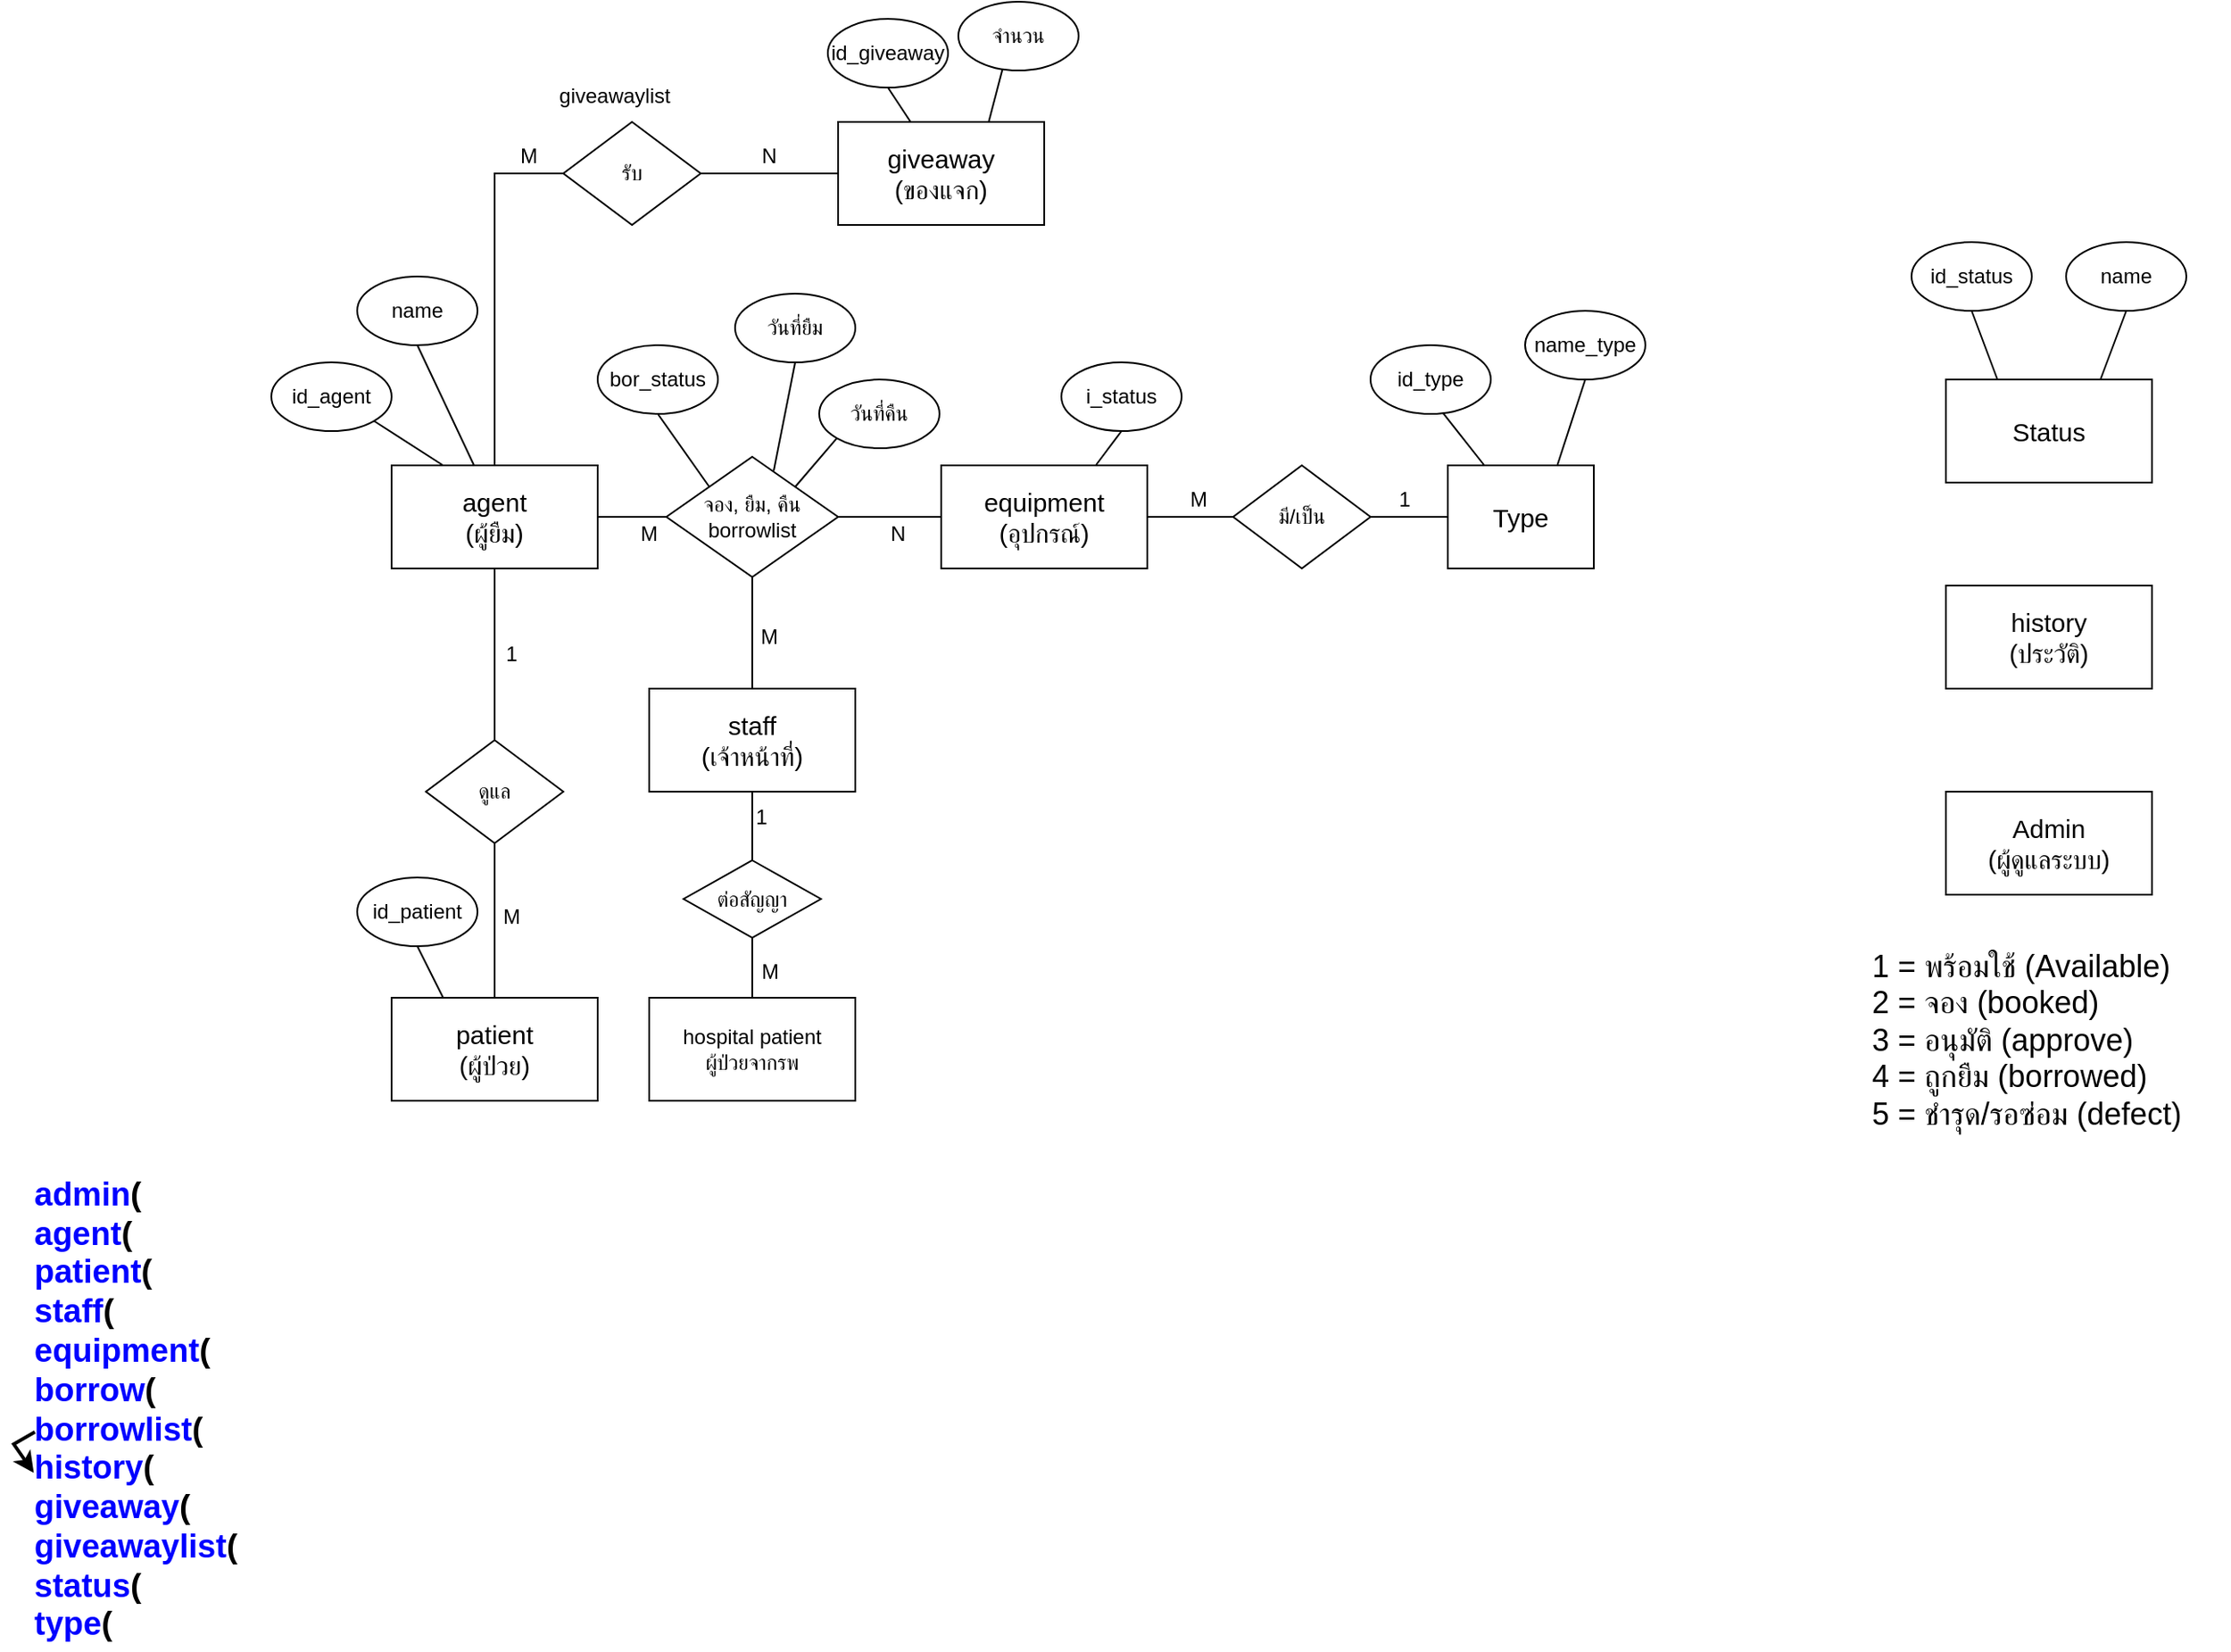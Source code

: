 <mxfile version="24.4.6" type="github">
  <diagram name="Page-1" id="nvjWPfyOZSqmQ-3Eg_VN">
    <mxGraphModel dx="1036" dy="516" grid="1" gridSize="10" guides="1" tooltips="1" connect="1" arrows="1" fold="1" page="1" pageScale="1" pageWidth="1654" pageHeight="1169" math="0" shadow="0">
      <root>
        <mxCell id="0" />
        <mxCell id="1" parent="0" />
        <mxCell id="1LF8vhfMmIGUZuDhbewy-1" value="&lt;div&gt;&lt;span style=&quot;font-size: 15px;&quot;&gt;patient&lt;/span&gt;&lt;/div&gt;&lt;font style=&quot;font-size: 15px;&quot;&gt;(ผู้ป่วย)&lt;/font&gt;" style="rounded=0;whiteSpace=wrap;html=1;" parent="1" vertex="1">
          <mxGeometry x="470" y="640" width="120" height="60" as="geometry" />
        </mxCell>
        <mxCell id="1LF8vhfMmIGUZuDhbewy-2" value="&lt;div&gt;&lt;span style=&quot;font-size: 15px;&quot;&gt;agent&lt;/span&gt;&lt;/div&gt;&lt;font style=&quot;font-size: 15px;&quot;&gt;(ผู้ยืม)&lt;/font&gt;" style="rounded=0;whiteSpace=wrap;html=1;" parent="1" vertex="1">
          <mxGeometry x="470" y="330" width="120" height="60" as="geometry" />
        </mxCell>
        <mxCell id="1LF8vhfMmIGUZuDhbewy-3" value="ดูแล" style="rhombus;whiteSpace=wrap;html=1;" parent="1" vertex="1">
          <mxGeometry x="490" y="490" width="80" height="60" as="geometry" />
        </mxCell>
        <mxCell id="1LF8vhfMmIGUZuDhbewy-4" value="&lt;div&gt;&lt;font style=&quot;font-size: 15px;&quot;&gt;equipment&lt;/font&gt;&lt;/div&gt;&lt;font style=&quot;font-size: 15px;&quot;&gt;(อุปกรณ์)&lt;/font&gt;" style="rounded=0;whiteSpace=wrap;html=1;" parent="1" vertex="1">
          <mxGeometry x="790" y="330" width="120" height="60" as="geometry" />
        </mxCell>
        <mxCell id="1LF8vhfMmIGUZuDhbewy-5" value="จอง, ยืม, คืน&lt;div&gt;borrowlist&lt;br&gt;&lt;/div&gt;" style="rhombus;whiteSpace=wrap;html=1;" parent="1" vertex="1">
          <mxGeometry x="630" y="325" width="100" height="70" as="geometry" />
        </mxCell>
        <mxCell id="1LF8vhfMmIGUZuDhbewy-6" value="" style="endArrow=none;html=1;rounded=0;exitX=1;exitY=0.5;exitDx=0;exitDy=0;entryX=0;entryY=0.5;entryDx=0;entryDy=0;endFill=0;" parent="1" source="1LF8vhfMmIGUZuDhbewy-2" target="1LF8vhfMmIGUZuDhbewy-5" edge="1">
          <mxGeometry width="50" height="50" relative="1" as="geometry">
            <mxPoint x="840" y="370" as="sourcePoint" />
            <mxPoint x="890" y="320" as="targetPoint" />
          </mxGeometry>
        </mxCell>
        <mxCell id="1LF8vhfMmIGUZuDhbewy-7" value="" style="endArrow=none;html=1;rounded=0;exitX=1;exitY=0.5;exitDx=0;exitDy=0;entryX=0;entryY=0.5;entryDx=0;entryDy=0;" parent="1" source="1LF8vhfMmIGUZuDhbewy-5" target="1LF8vhfMmIGUZuDhbewy-4" edge="1">
          <mxGeometry width="50" height="50" relative="1" as="geometry">
            <mxPoint x="800" y="370" as="sourcePoint" />
            <mxPoint x="850" y="320" as="targetPoint" />
          </mxGeometry>
        </mxCell>
        <mxCell id="1LF8vhfMmIGUZuDhbewy-8" value="มี/เป็น" style="rhombus;whiteSpace=wrap;html=1;" parent="1" vertex="1">
          <mxGeometry x="960" y="330" width="80" height="60" as="geometry" />
        </mxCell>
        <mxCell id="1LF8vhfMmIGUZuDhbewy-9" value="&lt;span style=&quot;font-size: 15px;&quot;&gt;Type&lt;/span&gt;" style="rounded=0;whiteSpace=wrap;html=1;" parent="1" vertex="1">
          <mxGeometry x="1085" y="330" width="85" height="60" as="geometry" />
        </mxCell>
        <mxCell id="1LF8vhfMmIGUZuDhbewy-10" value="" style="endArrow=none;html=1;rounded=0;exitX=1;exitY=0.5;exitDx=0;exitDy=0;entryX=0;entryY=0.5;entryDx=0;entryDy=0;" parent="1" source="1LF8vhfMmIGUZuDhbewy-4" target="1LF8vhfMmIGUZuDhbewy-8" edge="1">
          <mxGeometry width="50" height="50" relative="1" as="geometry">
            <mxPoint x="1170" y="440" as="sourcePoint" />
            <mxPoint x="1220" y="390" as="targetPoint" />
          </mxGeometry>
        </mxCell>
        <mxCell id="1LF8vhfMmIGUZuDhbewy-11" value="&lt;span style=&quot;font-size: 15px;&quot;&gt;Status&lt;/span&gt;" style="rounded=0;whiteSpace=wrap;html=1;" parent="1" vertex="1">
          <mxGeometry x="1375" y="280" width="120" height="60" as="geometry" />
        </mxCell>
        <mxCell id="1LF8vhfMmIGUZuDhbewy-12" value="&lt;div&gt;&lt;span style=&quot;font-size: 15px;&quot;&gt;history&lt;/span&gt;&lt;/div&gt;&lt;span style=&quot;font-size: 15px;&quot;&gt;(ประวัติ)&lt;/span&gt;" style="rounded=0;whiteSpace=wrap;html=1;" parent="1" vertex="1">
          <mxGeometry x="1375" y="400" width="120" height="60" as="geometry" />
        </mxCell>
        <mxCell id="1LF8vhfMmIGUZuDhbewy-13" value="" style="endArrow=none;html=1;rounded=0;exitX=0.5;exitY=1;exitDx=0;exitDy=0;" parent="1" source="1LF8vhfMmIGUZuDhbewy-2" target="1LF8vhfMmIGUZuDhbewy-3" edge="1">
          <mxGeometry width="50" height="50" relative="1" as="geometry">
            <mxPoint x="710" y="490" as="sourcePoint" />
            <mxPoint x="760" y="440" as="targetPoint" />
          </mxGeometry>
        </mxCell>
        <mxCell id="1LF8vhfMmIGUZuDhbewy-14" value="" style="endArrow=none;html=1;rounded=0;exitX=0.5;exitY=1;exitDx=0;exitDy=0;entryX=0.5;entryY=0;entryDx=0;entryDy=0;" parent="1" source="1LF8vhfMmIGUZuDhbewy-3" target="1LF8vhfMmIGUZuDhbewy-1" edge="1">
          <mxGeometry width="50" height="50" relative="1" as="geometry">
            <mxPoint x="710" y="490" as="sourcePoint" />
            <mxPoint x="760" y="440" as="targetPoint" />
          </mxGeometry>
        </mxCell>
        <mxCell id="1LF8vhfMmIGUZuDhbewy-15" value="" style="endArrow=none;html=1;rounded=0;exitX=1;exitY=0.5;exitDx=0;exitDy=0;entryX=0;entryY=0.5;entryDx=0;entryDy=0;" parent="1" source="1LF8vhfMmIGUZuDhbewy-8" target="1LF8vhfMmIGUZuDhbewy-9" edge="1">
          <mxGeometry width="50" height="50" relative="1" as="geometry">
            <mxPoint x="1050" y="480" as="sourcePoint" />
            <mxPoint x="1100" y="430" as="targetPoint" />
          </mxGeometry>
        </mxCell>
        <mxCell id="1LF8vhfMmIGUZuDhbewy-16" value="วันที่ยืม" style="ellipse;whiteSpace=wrap;html=1;" parent="1" vertex="1">
          <mxGeometry x="670" y="230" width="70" height="40" as="geometry" />
        </mxCell>
        <mxCell id="1LF8vhfMmIGUZuDhbewy-17" value="วันที่คืน" style="ellipse;whiteSpace=wrap;html=1;" parent="1" vertex="1">
          <mxGeometry x="719" y="280" width="70" height="40" as="geometry" />
        </mxCell>
        <mxCell id="1LF8vhfMmIGUZuDhbewy-18" value="id_agent" style="ellipse;whiteSpace=wrap;html=1;" parent="1" vertex="1">
          <mxGeometry x="400" y="270" width="70" height="40" as="geometry" />
        </mxCell>
        <mxCell id="1LF8vhfMmIGUZuDhbewy-19" value="id_patient" style="ellipse;whiteSpace=wrap;html=1;" parent="1" vertex="1">
          <mxGeometry x="450" y="570" width="70" height="40" as="geometry" />
        </mxCell>
        <mxCell id="1LF8vhfMmIGUZuDhbewy-20" value="name" style="ellipse;whiteSpace=wrap;html=1;" parent="1" vertex="1">
          <mxGeometry x="450" y="220" width="70" height="40" as="geometry" />
        </mxCell>
        <mxCell id="1LF8vhfMmIGUZuDhbewy-21" value="i_status" style="ellipse;whiteSpace=wrap;html=1;" parent="1" vertex="1">
          <mxGeometry x="860" y="270" width="70" height="40" as="geometry" />
        </mxCell>
        <mxCell id="1LF8vhfMmIGUZuDhbewy-22" value="id_type" style="ellipse;whiteSpace=wrap;html=1;" parent="1" vertex="1">
          <mxGeometry x="1040" y="260" width="70" height="40" as="geometry" />
        </mxCell>
        <mxCell id="1LF8vhfMmIGUZuDhbewy-23" value="name_type" style="ellipse;whiteSpace=wrap;html=1;" parent="1" vertex="1">
          <mxGeometry x="1130" y="240" width="70" height="40" as="geometry" />
        </mxCell>
        <mxCell id="1LF8vhfMmIGUZuDhbewy-24" value="id_status" style="ellipse;whiteSpace=wrap;html=1;" parent="1" vertex="1">
          <mxGeometry x="1355" y="200" width="70" height="40" as="geometry" />
        </mxCell>
        <mxCell id="1LF8vhfMmIGUZuDhbewy-25" value="&lt;div&gt;&lt;span style=&quot;font-size: 15px;&quot;&gt;staff&lt;/span&gt;&lt;/div&gt;&lt;div&gt;&lt;span style=&quot;font-size: 15px;&quot;&gt;(เจ้าหน้าที่)&lt;/span&gt;&lt;/div&gt;" style="rounded=0;whiteSpace=wrap;html=1;" parent="1" vertex="1">
          <mxGeometry x="620" y="460" width="120" height="60" as="geometry" />
        </mxCell>
        <mxCell id="1LF8vhfMmIGUZuDhbewy-26" value="" style="endArrow=none;html=1;rounded=0;exitX=0.5;exitY=1;exitDx=0;exitDy=0;entryX=0.5;entryY=0;entryDx=0;entryDy=0;" parent="1" source="1LF8vhfMmIGUZuDhbewy-5" target="1LF8vhfMmIGUZuDhbewy-25" edge="1">
          <mxGeometry width="50" height="50" relative="1" as="geometry">
            <mxPoint x="800" y="480" as="sourcePoint" />
            <mxPoint x="850" y="430" as="targetPoint" />
          </mxGeometry>
        </mxCell>
        <mxCell id="1LF8vhfMmIGUZuDhbewy-27" value="M" style="text;html=1;align=center;verticalAlign=middle;whiteSpace=wrap;rounded=0;" parent="1" vertex="1">
          <mxGeometry x="530" y="580" width="20" height="25" as="geometry" />
        </mxCell>
        <mxCell id="1LF8vhfMmIGUZuDhbewy-28" value="1" style="text;html=1;align=center;verticalAlign=middle;whiteSpace=wrap;rounded=0;" parent="1" vertex="1">
          <mxGeometry x="530" y="430" width="20" height="20" as="geometry" />
        </mxCell>
        <mxCell id="1LF8vhfMmIGUZuDhbewy-29" value="M" style="text;html=1;align=center;verticalAlign=middle;whiteSpace=wrap;rounded=0;" parent="1" vertex="1">
          <mxGeometry x="610" y="360" width="20" height="20" as="geometry" />
        </mxCell>
        <mxCell id="1LF8vhfMmIGUZuDhbewy-30" value="N" style="text;html=1;align=center;verticalAlign=middle;whiteSpace=wrap;rounded=0;" parent="1" vertex="1">
          <mxGeometry x="755" y="360" width="20" height="20" as="geometry" />
        </mxCell>
        <mxCell id="1LF8vhfMmIGUZuDhbewy-31" value="M" style="text;html=1;align=center;verticalAlign=middle;whiteSpace=wrap;rounded=0;" parent="1" vertex="1">
          <mxGeometry x="680" y="420" width="20" height="20" as="geometry" />
        </mxCell>
        <mxCell id="1LF8vhfMmIGUZuDhbewy-32" value="M" style="text;html=1;align=center;verticalAlign=middle;whiteSpace=wrap;rounded=0;" parent="1" vertex="1">
          <mxGeometry x="930" y="340" width="20" height="20" as="geometry" />
        </mxCell>
        <mxCell id="1LF8vhfMmIGUZuDhbewy-33" value="1" style="text;html=1;align=center;verticalAlign=middle;whiteSpace=wrap;rounded=0;" parent="1" vertex="1">
          <mxGeometry x="1050" y="340" width="20" height="20" as="geometry" />
        </mxCell>
        <mxCell id="1LF8vhfMmIGUZuDhbewy-34" value="" style="endArrow=none;html=1;rounded=0;exitX=0.25;exitY=0;exitDx=0;exitDy=0;entryX=0.5;entryY=1;entryDx=0;entryDy=0;" parent="1" source="1LF8vhfMmIGUZuDhbewy-1" target="1LF8vhfMmIGUZuDhbewy-19" edge="1">
          <mxGeometry width="50" height="50" relative="1" as="geometry">
            <mxPoint x="670" y="520" as="sourcePoint" />
            <mxPoint x="720" y="470" as="targetPoint" />
          </mxGeometry>
        </mxCell>
        <mxCell id="1LF8vhfMmIGUZuDhbewy-35" value="" style="endArrow=none;html=1;rounded=0;exitX=0.25;exitY=0;exitDx=0;exitDy=0;entryX=1;entryY=1;entryDx=0;entryDy=0;" parent="1" source="1LF8vhfMmIGUZuDhbewy-2" target="1LF8vhfMmIGUZuDhbewy-18" edge="1">
          <mxGeometry width="50" height="50" relative="1" as="geometry">
            <mxPoint x="670" y="420" as="sourcePoint" />
            <mxPoint x="720" y="370" as="targetPoint" />
          </mxGeometry>
        </mxCell>
        <mxCell id="1LF8vhfMmIGUZuDhbewy-36" value="" style="endArrow=none;html=1;rounded=0;exitX=0.4;exitY=0;exitDx=0;exitDy=0;entryX=0.5;entryY=1;entryDx=0;entryDy=0;exitPerimeter=0;" parent="1" source="1LF8vhfMmIGUZuDhbewy-2" target="1LF8vhfMmIGUZuDhbewy-20" edge="1">
          <mxGeometry width="50" height="50" relative="1" as="geometry">
            <mxPoint x="670" y="420" as="sourcePoint" />
            <mxPoint x="720" y="370" as="targetPoint" />
          </mxGeometry>
        </mxCell>
        <mxCell id="1LF8vhfMmIGUZuDhbewy-37" value="" style="endArrow=none;html=1;rounded=0;exitX=0.5;exitY=1;exitDx=0;exitDy=0;entryX=0.625;entryY=0.117;entryDx=0;entryDy=0;entryPerimeter=0;" parent="1" source="1LF8vhfMmIGUZuDhbewy-16" target="1LF8vhfMmIGUZuDhbewy-5" edge="1">
          <mxGeometry width="50" height="50" relative="1" as="geometry">
            <mxPoint x="610" y="420" as="sourcePoint" />
            <mxPoint x="660" y="370" as="targetPoint" />
          </mxGeometry>
        </mxCell>
        <mxCell id="1LF8vhfMmIGUZuDhbewy-38" value="" style="endArrow=none;html=1;rounded=0;exitX=0;exitY=1;exitDx=0;exitDy=0;entryX=1;entryY=0;entryDx=0;entryDy=0;" parent="1" source="1LF8vhfMmIGUZuDhbewy-17" target="1LF8vhfMmIGUZuDhbewy-5" edge="1">
          <mxGeometry width="50" height="50" relative="1" as="geometry">
            <mxPoint x="610" y="420" as="sourcePoint" />
            <mxPoint x="660" y="370" as="targetPoint" />
          </mxGeometry>
        </mxCell>
        <mxCell id="1LF8vhfMmIGUZuDhbewy-39" value="" style="endArrow=none;html=1;rounded=0;exitX=0.75;exitY=0;exitDx=0;exitDy=0;entryX=0.5;entryY=1;entryDx=0;entryDy=0;" parent="1" source="1LF8vhfMmIGUZuDhbewy-4" target="1LF8vhfMmIGUZuDhbewy-21" edge="1">
          <mxGeometry width="50" height="50" relative="1" as="geometry">
            <mxPoint x="890" y="360" as="sourcePoint" />
            <mxPoint x="940" y="310" as="targetPoint" />
          </mxGeometry>
        </mxCell>
        <mxCell id="1LF8vhfMmIGUZuDhbewy-40" value="" style="endArrow=none;html=1;rounded=0;exitX=0.25;exitY=0;exitDx=0;exitDy=0;entryX=0.605;entryY=0.993;entryDx=0;entryDy=0;entryPerimeter=0;" parent="1" source="1LF8vhfMmIGUZuDhbewy-9" target="1LF8vhfMmIGUZuDhbewy-22" edge="1">
          <mxGeometry width="50" height="50" relative="1" as="geometry">
            <mxPoint x="965" y="380" as="sourcePoint" />
            <mxPoint x="1015" y="330" as="targetPoint" />
          </mxGeometry>
        </mxCell>
        <mxCell id="1LF8vhfMmIGUZuDhbewy-41" value="" style="endArrow=none;html=1;rounded=0;exitX=0.75;exitY=0;exitDx=0;exitDy=0;entryX=0.5;entryY=1;entryDx=0;entryDy=0;" parent="1" source="1LF8vhfMmIGUZuDhbewy-9" target="1LF8vhfMmIGUZuDhbewy-23" edge="1">
          <mxGeometry width="50" height="50" relative="1" as="geometry">
            <mxPoint x="965" y="380" as="sourcePoint" />
            <mxPoint x="1015" y="330" as="targetPoint" />
          </mxGeometry>
        </mxCell>
        <mxCell id="1LF8vhfMmIGUZuDhbewy-42" value="" style="endArrow=none;html=1;rounded=0;exitX=0.25;exitY=0;exitDx=0;exitDy=0;entryX=0.5;entryY=1;entryDx=0;entryDy=0;" parent="1" source="1LF8vhfMmIGUZuDhbewy-11" target="1LF8vhfMmIGUZuDhbewy-24" edge="1">
          <mxGeometry width="50" height="50" relative="1" as="geometry">
            <mxPoint x="1255" y="170" as="sourcePoint" />
            <mxPoint x="1385" y="250" as="targetPoint" />
          </mxGeometry>
        </mxCell>
        <mxCell id="1LF8vhfMmIGUZuDhbewy-43" value="&lt;div&gt;&lt;font style=&quot;font-size: 15px;&quot;&gt;giveaway&lt;/font&gt;&lt;/div&gt;&lt;font style=&quot;font-size: 15px;&quot;&gt;(ของแจก)&lt;/font&gt;" style="rounded=0;whiteSpace=wrap;html=1;" parent="1" vertex="1">
          <mxGeometry x="730" y="130" width="120" height="60" as="geometry" />
        </mxCell>
        <mxCell id="1LF8vhfMmIGUZuDhbewy-44" value="รับ" style="rhombus;whiteSpace=wrap;html=1;" parent="1" vertex="1">
          <mxGeometry x="570" y="130" width="80" height="60" as="geometry" />
        </mxCell>
        <mxCell id="1LF8vhfMmIGUZuDhbewy-45" value="" style="endArrow=none;html=1;rounded=0;entryX=0;entryY=0.5;entryDx=0;entryDy=0;exitX=1;exitY=0.5;exitDx=0;exitDy=0;" parent="1" source="1LF8vhfMmIGUZuDhbewy-44" target="1LF8vhfMmIGUZuDhbewy-43" edge="1">
          <mxGeometry width="50" height="50" relative="1" as="geometry">
            <mxPoint x="600" y="330" as="sourcePoint" />
            <mxPoint x="650" y="280" as="targetPoint" />
          </mxGeometry>
        </mxCell>
        <mxCell id="1LF8vhfMmIGUZuDhbewy-46" value="" style="endArrow=none;html=1;rounded=0;exitX=0.5;exitY=0;exitDx=0;exitDy=0;entryX=0;entryY=0.5;entryDx=0;entryDy=0;edgeStyle=orthogonalEdgeStyle;" parent="1" source="1LF8vhfMmIGUZuDhbewy-2" target="1LF8vhfMmIGUZuDhbewy-44" edge="1">
          <mxGeometry width="50" height="50" relative="1" as="geometry">
            <mxPoint x="730" y="330" as="sourcePoint" />
            <mxPoint x="780" y="280" as="targetPoint" />
          </mxGeometry>
        </mxCell>
        <mxCell id="1LF8vhfMmIGUZuDhbewy-47" value="id_giveaway" style="ellipse;whiteSpace=wrap;html=1;" parent="1" vertex="1">
          <mxGeometry x="724" y="70" width="70" height="40" as="geometry" />
        </mxCell>
        <mxCell id="1LF8vhfMmIGUZuDhbewy-48" value="M" style="text;html=1;align=center;verticalAlign=middle;whiteSpace=wrap;rounded=0;" parent="1" vertex="1">
          <mxGeometry x="540" y="140" width="20" height="20" as="geometry" />
        </mxCell>
        <mxCell id="1LF8vhfMmIGUZuDhbewy-49" value="N" style="text;html=1;align=center;verticalAlign=middle;whiteSpace=wrap;rounded=0;" parent="1" vertex="1">
          <mxGeometry x="680" y="140" width="20" height="20" as="geometry" />
        </mxCell>
        <mxCell id="1LF8vhfMmIGUZuDhbewy-50" value="จำนวน" style="ellipse;whiteSpace=wrap;html=1;" parent="1" vertex="1">
          <mxGeometry x="800" y="60" width="70" height="40" as="geometry" />
        </mxCell>
        <mxCell id="1LF8vhfMmIGUZuDhbewy-51" value="name" style="ellipse;whiteSpace=wrap;html=1;" parent="1" vertex="1">
          <mxGeometry x="1445" y="200" width="70" height="40" as="geometry" />
        </mxCell>
        <mxCell id="1LF8vhfMmIGUZuDhbewy-52" value="" style="endArrow=none;html=1;rounded=0;entryX=0.5;entryY=1;entryDx=0;entryDy=0;" parent="1" target="1LF8vhfMmIGUZuDhbewy-51" edge="1">
          <mxGeometry width="50" height="50" relative="1" as="geometry">
            <mxPoint x="1465" y="280" as="sourcePoint" />
            <mxPoint x="1365" y="280" as="targetPoint" />
          </mxGeometry>
        </mxCell>
        <mxCell id="1LF8vhfMmIGUZuDhbewy-54" value="giveawaylist" style="text;html=1;align=center;verticalAlign=middle;whiteSpace=wrap;rounded=0;" parent="1" vertex="1">
          <mxGeometry x="570" y="100" width="60" height="30" as="geometry" />
        </mxCell>
        <mxCell id="1LF8vhfMmIGUZuDhbewy-55" value="&lt;font style=&quot;font-size: 18px;&quot;&gt;1 = พร้อมใช้ (Available)&lt;/font&gt;&lt;div style=&quot;font-size: 18px;&quot;&gt;&lt;font style=&quot;font-size: 18px;&quot;&gt;2 = จอง (booked)&lt;/font&gt;&lt;/div&gt;&lt;div style=&quot;font-size: 18px;&quot;&gt;&lt;font style=&quot;font-size: 18px;&quot;&gt;3 = อนุมัติ (approve)&lt;/font&gt;&lt;/div&gt;&lt;div style=&quot;font-size: 18px;&quot;&gt;&lt;font style=&quot;font-size: 18px;&quot;&gt;4 = ถูกยืม (borrowed)&lt;/font&gt;&lt;/div&gt;&lt;div style=&quot;font-size: 18px;&quot;&gt;&lt;font style=&quot;font-size: 18px;&quot;&gt;5 = ชำรุด/รอซ่อม (defect)&lt;/font&gt;&lt;/div&gt;" style="text;html=1;align=left;verticalAlign=middle;whiteSpace=wrap;rounded=0;" parent="1" vertex="1">
          <mxGeometry x="1330" y="600" width="210" height="130" as="geometry" />
        </mxCell>
        <mxCell id="1LF8vhfMmIGUZuDhbewy-56" value="" style="endArrow=none;html=1;rounded=0;exitX=0.351;exitY=-0.002;exitDx=0;exitDy=0;entryX=0.5;entryY=1;entryDx=0;entryDy=0;exitPerimeter=0;" parent="1" source="1LF8vhfMmIGUZuDhbewy-43" target="1LF8vhfMmIGUZuDhbewy-47" edge="1">
          <mxGeometry width="50" height="50" relative="1" as="geometry">
            <mxPoint x="757.5" y="270" as="sourcePoint" />
            <mxPoint x="772.5" y="220" as="targetPoint" />
          </mxGeometry>
        </mxCell>
        <mxCell id="1LF8vhfMmIGUZuDhbewy-57" value="" style="endArrow=none;html=1;rounded=0;exitX=0.731;exitY=-0.002;exitDx=0;exitDy=0;entryX=0.366;entryY=0.99;entryDx=0;entryDy=0;exitPerimeter=0;entryPerimeter=0;" parent="1" source="1LF8vhfMmIGUZuDhbewy-43" target="1LF8vhfMmIGUZuDhbewy-50" edge="1">
          <mxGeometry width="50" height="50" relative="1" as="geometry">
            <mxPoint x="791" y="140" as="sourcePoint" />
            <mxPoint x="775" y="100" as="targetPoint" />
          </mxGeometry>
        </mxCell>
        <mxCell id="1LF8vhfMmIGUZuDhbewy-58" value="&lt;div&gt;&lt;font style=&quot;font-size: 19px;&quot;&gt;&lt;b style=&quot;&quot;&gt;&lt;font color=&quot;#0000ff&quot;&gt;admin&lt;/font&gt;(&lt;/b&gt;&lt;/font&gt;&lt;/div&gt;&lt;font style=&quot;font-size: 19px;&quot;&gt;&lt;b style=&quot;&quot;&gt;&lt;font color=&quot;#0000ff&quot;&gt;agent&lt;/font&gt;(&lt;/b&gt;&lt;/font&gt;&lt;div style=&quot;font-size: 19px;&quot;&gt;&lt;font style=&quot;font-size: 19px;&quot;&gt;&lt;b style=&quot;&quot;&gt;&lt;font color=&quot;#0000ff&quot;&gt;patient&lt;/font&gt;(&lt;/b&gt;&lt;/font&gt;&lt;/div&gt;&lt;div style=&quot;font-size: 19px;&quot;&gt;&lt;font style=&quot;font-size: 19px;&quot;&gt;&lt;b style=&quot;&quot;&gt;&lt;font color=&quot;#0000ff&quot;&gt;staff&lt;/font&gt;(&lt;/b&gt;&lt;/font&gt;&lt;/div&gt;&lt;div style=&quot;font-size: 19px;&quot;&gt;&lt;font style=&quot;font-size: 19px;&quot;&gt;&lt;b style=&quot;&quot;&gt;&lt;font color=&quot;#0000ff&quot;&gt;equipment&lt;/font&gt;(&lt;/b&gt;&lt;/font&gt;&lt;/div&gt;&lt;div style=&quot;font-size: 19px;&quot;&gt;&lt;font style=&quot;font-size: 19px;&quot;&gt;&lt;b style=&quot;&quot;&gt;&lt;font color=&quot;#0000ff&quot;&gt;borrow&lt;/font&gt;(&lt;/b&gt;&lt;/font&gt;&lt;/div&gt;&lt;div style=&quot;font-size: 19px;&quot;&gt;&lt;font style=&quot;font-size: 19px;&quot;&gt;&lt;b style=&quot;&quot;&gt;&lt;font color=&quot;#0000ff&quot;&gt;borrowlist&lt;/font&gt;(&lt;/b&gt;&lt;/font&gt;&lt;/div&gt;&lt;div style=&quot;font-size: 19px;&quot;&gt;&lt;font style=&quot;font-size: 19px;&quot;&gt;&lt;b style=&quot;&quot;&gt;&lt;font color=&quot;#0000ff&quot;&gt;history&lt;/font&gt;(&lt;/b&gt;&lt;/font&gt;&lt;/div&gt;&lt;div style=&quot;font-size: 19px;&quot;&gt;&lt;font style=&quot;font-size: 19px;&quot;&gt;&lt;b style=&quot;&quot;&gt;&lt;font color=&quot;#0000ff&quot;&gt;giveaway&lt;/font&gt;(&lt;/b&gt;&lt;/font&gt;&lt;/div&gt;&lt;div style=&quot;font-size: 19px;&quot;&gt;&lt;font style=&quot;font-size: 19px;&quot;&gt;&lt;b style=&quot;&quot;&gt;&lt;font color=&quot;#0000ff&quot;&gt;giveawaylist&lt;/font&gt;(&lt;/b&gt;&lt;/font&gt;&lt;/div&gt;&lt;div style=&quot;font-size: 19px;&quot;&gt;&lt;font style=&quot;font-size: 19px;&quot;&gt;&lt;b style=&quot;&quot;&gt;&lt;font color=&quot;#0000ff&quot;&gt;status&lt;/font&gt;(&lt;/b&gt;&lt;/font&gt;&lt;/div&gt;&lt;div style=&quot;font-size: 19px;&quot;&gt;&lt;font style=&quot;font-size: 19px;&quot;&gt;&lt;b style=&quot;&quot;&gt;&lt;font color=&quot;#0000ff&quot;&gt;type&lt;/font&gt;(&lt;/b&gt;&lt;/font&gt;&lt;/div&gt;" style="text;html=1;align=left;verticalAlign=middle;whiteSpace=wrap;rounded=0;" parent="1" vertex="1">
          <mxGeometry x="260" y="740" width="210" height="280" as="geometry" />
        </mxCell>
        <mxCell id="1LF8vhfMmIGUZuDhbewy-59" value="&lt;div&gt;&lt;span style=&quot;font-size: 15px;&quot;&gt;Admin&lt;/span&gt;&lt;/div&gt;&lt;span style=&quot;font-size: 15px;&quot;&gt;(ผู้ดูแลระบบ)&lt;/span&gt;" style="rounded=0;whiteSpace=wrap;html=1;" parent="1" vertex="1">
          <mxGeometry x="1375" y="520" width="120" height="60" as="geometry" />
        </mxCell>
        <mxCell id="1LF8vhfMmIGUZuDhbewy-60" value="bor_status" style="ellipse;whiteSpace=wrap;html=1;" parent="1" vertex="1">
          <mxGeometry x="590" y="260" width="70" height="40" as="geometry" />
        </mxCell>
        <mxCell id="1LF8vhfMmIGUZuDhbewy-61" value="" style="endArrow=none;html=1;rounded=0;exitX=0;exitY=0;exitDx=0;exitDy=0;entryX=0.5;entryY=1;entryDx=0;entryDy=0;" parent="1" source="1LF8vhfMmIGUZuDhbewy-5" target="1LF8vhfMmIGUZuDhbewy-60" edge="1">
          <mxGeometry width="50" height="50" relative="1" as="geometry">
            <mxPoint x="680" y="310" as="sourcePoint" />
            <mxPoint x="860" y="290" as="targetPoint" />
          </mxGeometry>
        </mxCell>
        <mxCell id="1LF8vhfMmIGUZuDhbewy-62" value="" style="endArrow=classic;html=1;rounded=0;exitX=0.011;exitY=0.546;exitDx=0;exitDy=0;exitPerimeter=0;edgeStyle=orthogonalEdgeStyle;entryX=0.008;entryY=0.631;entryDx=0;entryDy=0;entryPerimeter=0;strokeWidth=2;" parent="1" source="1LF8vhfMmIGUZuDhbewy-58" target="1LF8vhfMmIGUZuDhbewy-58" edge="1">
          <mxGeometry width="50" height="50" relative="1" as="geometry">
            <mxPoint x="250" y="910" as="sourcePoint" />
            <mxPoint x="300" y="860" as="targetPoint" />
            <Array as="points">
              <mxPoint x="250" y="900" />
            </Array>
          </mxGeometry>
        </mxCell>
        <mxCell id="1LF8vhfMmIGUZuDhbewy-68" value="" style="edgeStyle=orthogonalEdgeStyle;rounded=0;orthogonalLoop=1;jettySize=auto;html=1;endArrow=none;endFill=0;" parent="1" source="1LF8vhfMmIGUZuDhbewy-63" target="1LF8vhfMmIGUZuDhbewy-64" edge="1">
          <mxGeometry relative="1" as="geometry" />
        </mxCell>
        <mxCell id="1LF8vhfMmIGUZuDhbewy-63" value="hospital patient&lt;br&gt;ผู้ป่วยจากรพ" style="rounded=0;whiteSpace=wrap;html=1;" parent="1" vertex="1">
          <mxGeometry x="620" y="640" width="120" height="60" as="geometry" />
        </mxCell>
        <mxCell id="1LF8vhfMmIGUZuDhbewy-69" value="" style="edgeStyle=orthogonalEdgeStyle;rounded=0;orthogonalLoop=1;jettySize=auto;html=1;endArrow=none;endFill=0;" parent="1" source="1LF8vhfMmIGUZuDhbewy-64" target="1LF8vhfMmIGUZuDhbewy-25" edge="1">
          <mxGeometry relative="1" as="geometry" />
        </mxCell>
        <mxCell id="1LF8vhfMmIGUZuDhbewy-64" value="ต่อสัญญา" style="rhombus;whiteSpace=wrap;html=1;" parent="1" vertex="1">
          <mxGeometry x="640" y="560" width="80" height="45" as="geometry" />
        </mxCell>
        <mxCell id="1LF8vhfMmIGUZuDhbewy-70" value="1" style="text;html=1;align=center;verticalAlign=middle;resizable=0;points=[];autosize=1;strokeColor=none;fillColor=none;" parent="1" vertex="1">
          <mxGeometry x="670" y="520" width="30" height="30" as="geometry" />
        </mxCell>
        <mxCell id="1LF8vhfMmIGUZuDhbewy-71" value="M" style="text;html=1;align=center;verticalAlign=middle;resizable=0;points=[];autosize=1;strokeColor=none;fillColor=none;" parent="1" vertex="1">
          <mxGeometry x="675" y="610" width="30" height="30" as="geometry" />
        </mxCell>
      </root>
    </mxGraphModel>
  </diagram>
</mxfile>
